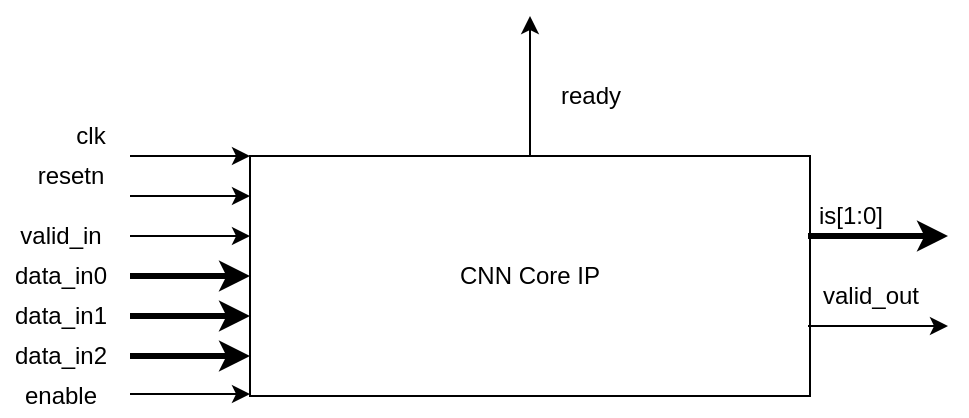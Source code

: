 <mxfile version="20.0.1" type="device"><diagram id="62cgfo-FcPUYz90YHhgl" name="Page-1"><mxGraphModel dx="1102" dy="618" grid="1" gridSize="10" guides="1" tooltips="1" connect="1" arrows="1" fold="1" page="1" pageScale="1" pageWidth="850" pageHeight="1100" math="0" shadow="0"><root><mxCell id="0"/><mxCell id="1" parent="0"/><mxCell id="bTHeKkTPpVqas1XWlc1o-6" style="edgeStyle=orthogonalEdgeStyle;rounded=0;orthogonalLoop=1;jettySize=auto;html=1;exitX=0.5;exitY=0;exitDx=0;exitDy=0;strokeWidth=1;" edge="1" parent="1" source="bTHeKkTPpVqas1XWlc1o-1"><mxGeometry relative="1" as="geometry"><mxPoint x="440" y="160" as="targetPoint"/></mxGeometry></mxCell><mxCell id="bTHeKkTPpVqas1XWlc1o-1" value="CNN Core IP" style="rounded=0;whiteSpace=wrap;html=1;" vertex="1" parent="1"><mxGeometry x="300" y="230" width="280" height="120" as="geometry"/></mxCell><mxCell id="bTHeKkTPpVqas1XWlc1o-2" value="" style="endArrow=classic;html=1;rounded=0;strokeWidth=3;" edge="1" parent="1"><mxGeometry width="50" height="50" relative="1" as="geometry"><mxPoint x="579" y="270" as="sourcePoint"/><mxPoint x="649" y="270" as="targetPoint"/></mxGeometry></mxCell><mxCell id="bTHeKkTPpVqas1XWlc1o-3" value="is[1:0]" style="text;html=1;align=center;verticalAlign=middle;resizable=0;points=[];autosize=1;strokeColor=none;fillColor=none;" vertex="1" parent="1"><mxGeometry x="575" y="250" width="50" height="20" as="geometry"/></mxCell><mxCell id="bTHeKkTPpVqas1XWlc1o-4" value="" style="endArrow=classic;html=1;rounded=0;strokeWidth=1;" edge="1" parent="1"><mxGeometry width="50" height="50" relative="1" as="geometry"><mxPoint x="579" y="315" as="sourcePoint"/><mxPoint x="649" y="315" as="targetPoint"/></mxGeometry></mxCell><mxCell id="bTHeKkTPpVqas1XWlc1o-5" value="valid_out" style="text;html=1;align=center;verticalAlign=middle;resizable=0;points=[];autosize=1;strokeColor=none;fillColor=none;" vertex="1" parent="1"><mxGeometry x="580" y="290" width="60" height="20" as="geometry"/></mxCell><mxCell id="bTHeKkTPpVqas1XWlc1o-7" value="ready" style="text;html=1;align=center;verticalAlign=middle;resizable=0;points=[];autosize=1;strokeColor=none;fillColor=none;" vertex="1" parent="1"><mxGeometry x="445" y="190" width="50" height="20" as="geometry"/></mxCell><mxCell id="bTHeKkTPpVqas1XWlc1o-11" value="" style="endArrow=classic;html=1;rounded=0;strokeWidth=1;" edge="1" parent="1"><mxGeometry width="50" height="50" relative="1" as="geometry"><mxPoint x="240" y="250" as="sourcePoint"/><mxPoint x="300" y="250" as="targetPoint"/></mxGeometry></mxCell><mxCell id="bTHeKkTPpVqas1XWlc1o-13" value="" style="endArrow=classic;html=1;rounded=0;strokeWidth=1;" edge="1" parent="1"><mxGeometry width="50" height="50" relative="1" as="geometry"><mxPoint x="240" y="270" as="sourcePoint"/><mxPoint x="300" y="270" as="targetPoint"/></mxGeometry></mxCell><mxCell id="bTHeKkTPpVqas1XWlc1o-14" value="" style="endArrow=classic;html=1;rounded=0;strokeWidth=3;" edge="1" parent="1"><mxGeometry width="50" height="50" relative="1" as="geometry"><mxPoint x="240" y="290" as="sourcePoint"/><mxPoint x="300" y="290" as="targetPoint"/></mxGeometry></mxCell><mxCell id="bTHeKkTPpVqas1XWlc1o-15" value="" style="endArrow=classic;html=1;rounded=0;strokeWidth=3;" edge="1" parent="1"><mxGeometry width="50" height="50" relative="1" as="geometry"><mxPoint x="240" y="310" as="sourcePoint"/><mxPoint x="300" y="310" as="targetPoint"/></mxGeometry></mxCell><mxCell id="bTHeKkTPpVqas1XWlc1o-16" value="" style="endArrow=classic;html=1;rounded=0;strokeWidth=3;" edge="1" parent="1"><mxGeometry width="50" height="50" relative="1" as="geometry"><mxPoint x="240" y="330" as="sourcePoint"/><mxPoint x="300" y="330" as="targetPoint"/></mxGeometry></mxCell><mxCell id="bTHeKkTPpVqas1XWlc1o-17" value="" style="endArrow=classic;html=1;rounded=0;strokeWidth=1;" edge="1" parent="1"><mxGeometry width="50" height="50" relative="1" as="geometry"><mxPoint x="240" y="349" as="sourcePoint"/><mxPoint x="300" y="349" as="targetPoint"/></mxGeometry></mxCell><mxCell id="bTHeKkTPpVqas1XWlc1o-18" value="clk" style="text;html=1;align=center;verticalAlign=middle;resizable=0;points=[];autosize=1;strokeColor=none;fillColor=none;" vertex="1" parent="1"><mxGeometry x="205" y="210" width="30" height="20" as="geometry"/></mxCell><mxCell id="bTHeKkTPpVqas1XWlc1o-19" value="resetn" style="text;html=1;align=center;verticalAlign=middle;resizable=0;points=[];autosize=1;strokeColor=none;fillColor=none;" vertex="1" parent="1"><mxGeometry x="185" y="230" width="50" height="20" as="geometry"/></mxCell><mxCell id="bTHeKkTPpVqas1XWlc1o-20" value="valid_in" style="text;html=1;align=center;verticalAlign=middle;resizable=0;points=[];autosize=1;strokeColor=none;fillColor=none;" vertex="1" parent="1"><mxGeometry x="175" y="260" width="60" height="20" as="geometry"/></mxCell><mxCell id="bTHeKkTPpVqas1XWlc1o-21" value="data_in0" style="text;html=1;align=center;verticalAlign=middle;resizable=0;points=[];autosize=1;strokeColor=none;fillColor=none;" vertex="1" parent="1"><mxGeometry x="175" y="280" width="60" height="20" as="geometry"/></mxCell><mxCell id="bTHeKkTPpVqas1XWlc1o-22" value="data_in1" style="text;html=1;align=center;verticalAlign=middle;resizable=0;points=[];autosize=1;strokeColor=none;fillColor=none;" vertex="1" parent="1"><mxGeometry x="175" y="300" width="60" height="20" as="geometry"/></mxCell><mxCell id="bTHeKkTPpVqas1XWlc1o-23" value="data_in2" style="text;html=1;align=center;verticalAlign=middle;resizable=0;points=[];autosize=1;strokeColor=none;fillColor=none;" vertex="1" parent="1"><mxGeometry x="175" y="320" width="60" height="20" as="geometry"/></mxCell><mxCell id="bTHeKkTPpVqas1XWlc1o-24" value="enable" style="text;html=1;align=center;verticalAlign=middle;resizable=0;points=[];autosize=1;strokeColor=none;fillColor=none;" vertex="1" parent="1"><mxGeometry x="180" y="340" width="50" height="20" as="geometry"/></mxCell><mxCell id="bTHeKkTPpVqas1XWlc1o-25" value="" style="endArrow=classic;html=1;rounded=0;strokeWidth=1;" edge="1" parent="1"><mxGeometry width="50" height="50" relative="1" as="geometry"><mxPoint x="240" y="230" as="sourcePoint"/><mxPoint x="300" y="230" as="targetPoint"/></mxGeometry></mxCell></root></mxGraphModel></diagram></mxfile>